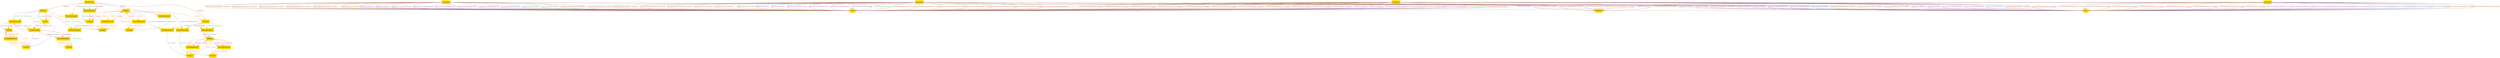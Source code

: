 digraph "graph" {
graph [fontsize=12]
node [fontsize=12]
edge [fontsize=12]
rankdir=TB;
"N25" -> "N9" [uuid = "<AssignStatement, VariableReference0>", color = "#e41a1c", fontcolor = "#e41a1c", style = "solid", label = "$exprs", dir = "forward", weight = "1"]
"N32" -> "N27" [uuid = "<ReturnStatement0, NotExpr>", color = "#e41a1c", fontcolor = "#e41a1c", style = "solid", label = "$exprs", dir = "forward", weight = "1"]
"N29" -> "N28" [uuid = "<ReturnStatement1, AndExpr>", color = "#e41a1c", fontcolor = "#e41a1c", style = "solid", label = "$exprs", dir = "forward", weight = "1"]
"N34" -> "N21" [uuid = "<ReturnStatement2, CallExpr0>", color = "#e41a1c", fontcolor = "#e41a1c", style = "solid", label = "$exprs", dir = "forward", weight = "1"]
"N35" -> "N30" [uuid = "<MainFunction, Function0>", color = "#a65628", fontcolor = "#a65628", style = "solid", label = "$functions", dir = "forward", weight = "1"]
"N35" -> "N33" [uuid = "<MainFunction, Function1>", color = "#a65628", fontcolor = "#a65628", style = "solid", label = "$functions", dir = "forward", weight = "1"]
"N28" -> "N17" [uuid = "<AndExpr, Variable1>", color = "#ff7f00", fontcolor = "#ff7f00", style = "solid", label = "$reads", dir = "forward", weight = "1"]
"N28" -> "N15" [uuid = "<AndExpr, Variable3>", color = "#ff7f00", fontcolor = "#ff7f00", style = "solid", label = "$reads", dir = "forward", weight = "1"]
"N21" -> "N13" [uuid = "<CallExpr0, Variable0>", color = "#ff7f00", fontcolor = "#ff7f00", style = "solid", label = "$reads", dir = "forward", weight = "1"]
"N21" -> "N11" [uuid = "<CallExpr0, Variable2>", color = "#ff7f00", fontcolor = "#ff7f00", style = "solid", label = "$reads", dir = "forward", weight = "1"]
"N31" -> "N13" [uuid = "<CallExpr1, Variable0>", color = "#ff7f00", fontcolor = "#ff7f00", style = "solid", label = "$reads", dir = "forward", weight = "1"]
"N31" -> "N11" [uuid = "<CallExpr1, Variable2>", color = "#ff7f00", fontcolor = "#ff7f00", style = "solid", label = "$reads", dir = "forward", weight = "1"]
"N27" -> "N10" [uuid = "<NotExpr, Variable5>", color = "#ff7f00", fontcolor = "#ff7f00", style = "solid", label = "$reads", dir = "forward", weight = "1"]
"N9" -> "N7" [uuid = "<VariableReference0, Variable4>", color = "#ff7f00", fontcolor = "#ff7f00", style = "solid", label = "$reads", dir = "forward", weight = "1"]
"N20" -> "N11" [uuid = "<VariableReference1, Variable2>", color = "#ff7f00", fontcolor = "#ff7f00", style = "solid", label = "$reads", dir = "forward", weight = "1"]
"N19" -> "N13" [uuid = "<VariableReference2, Variable0>", color = "#ff7f00", fontcolor = "#ff7f00", style = "solid", label = "$reads", dir = "forward", weight = "1"]
"N23" -> "N15" [uuid = "<VariableReference3, Variable3>", color = "#ff7f00", fontcolor = "#ff7f00", style = "solid", label = "$reads", dir = "forward", weight = "1"]
"N24" -> "N10" [uuid = "<VariableReference4, Variable5>", color = "#ff7f00", fontcolor = "#ff7f00", style = "solid", label = "$reads", dir = "forward", weight = "1"]
"N22" -> "N17" [uuid = "<VariableReference5, Variable1>", color = "#ff7f00", fontcolor = "#ff7f00", style = "solid", label = "$reads", dir = "forward", weight = "1"]
"N30" -> "N29" [uuid = "<Function0, ReturnStatement1>", color = "#4daf4a", fontcolor = "#4daf4a", style = "solid", label = "$statements", dir = "forward", weight = "1"]
"N33" -> "N25" [uuid = "<Function1, AssignStatement>", color = "#4daf4a", fontcolor = "#4daf4a", style = "solid", label = "$statements", dir = "forward", weight = "1"]
"N33" -> "N32" [uuid = "<Function1, ReturnStatement0>", color = "#4daf4a", fontcolor = "#4daf4a", style = "solid", label = "$statements", dir = "forward", weight = "1"]
"N33" -> "N26" [uuid = "<Function1, VarDecl>", color = "#4daf4a", fontcolor = "#4daf4a", style = "solid", label = "$statements", dir = "forward", weight = "1"]
"N35" -> "N34" [uuid = "<MainFunction, ReturnStatement2>", color = "#4daf4a", fontcolor = "#4daf4a", style = "solid", label = "$statements", dir = "forward", weight = "1"]
"N21" -> "N8" [uuid = "<CallExpr0, CallExpr1, FormalParameter0>", color = "#377eb8", fontcolor = "#377eb8", style = "solid", label = "actuals [CallExpr1]", dir = "forward", weight = "1"]
"N31" -> "N18" [uuid = "<CallExpr1, VariableReference1, FormalParameter3>", color = "#377eb8", fontcolor = "#377eb8", style = "solid", label = "actuals [VariableReference1]", dir = "forward", weight = "1"]
"N31" -> "N16" [uuid = "<CallExpr1, VariableReference2, FormalParameter1>", color = "#377eb8", fontcolor = "#377eb8", style = "solid", label = "actuals [VariableReference2]", dir = "forward", weight = "1"]
"N25" -> "N10" [uuid = "<AssignStatement, Variable5>", color = "#984ea3", fontcolor = "#984ea3", style = "solid", label = "assignedTo", dir = "forward", weight = "1"]
"N25" -> "N9" [uuid = "<AssignStatement, VariableReference0>", color = "#e41a1c", fontcolor = "#e41a1c", style = "solid", label = "assignedValue", dir = "forward", weight = "1"]
"N27" -> "N24" [uuid = "<NotExpr, VariableReference4>", color = "#a65628", fontcolor = "#a65628", style = "solid", label = "child", dir = "forward", weight = "1"]
"N28" -> "N23" [uuid = "<AndExpr, VariableReference3>", color = "#ff7f00", fontcolor = "#ff7f00", style = "solid", label = "children", dir = "forward", weight = "1"]
"N28" -> "N22" [uuid = "<AndExpr, VariableReference5>", color = "#ff7f00", fontcolor = "#ff7f00", style = "solid", label = "children", dir = "forward", weight = "1"]
"N31" -> "N21" [uuid = "<CallExpr0, CallExpr1>", color = "#ff7f00", fontcolor = "#ff7f00", style = "solid", label = "children", dir = "back", weight = "1"]
"N31" -> "N20" [uuid = "<CallExpr1, VariableReference1>", color = "#ff7f00", fontcolor = "#ff7f00", style = "solid", label = "children", dir = "forward", weight = "1"]
"N31" -> "N19" [uuid = "<CallExpr1, VariableReference2>", color = "#ff7f00", fontcolor = "#ff7f00", style = "solid", label = "children", dir = "forward", weight = "1"]
"N27" -> "N24" [uuid = "<NotExpr, VariableReference4>", color = "#ff7f00", fontcolor = "#ff7f00", style = "solid", label = "children", dir = "forward", weight = "1"]
"N8" -> "N7" [uuid = "<FormalParameter0, Variable4>", color = "#4daf4a", fontcolor = "#4daf4a", style = "solid", label = "declaredVar", dir = "forward", weight = "1"]
"N16" -> "N15" [uuid = "<FormalParameter1, Variable3>", color = "#4daf4a", fontcolor = "#4daf4a", style = "solid", label = "declaredVar", dir = "forward", weight = "1"]
"N12" -> "N11" [uuid = "<FormalParameter2, Variable2>", color = "#4daf4a", fontcolor = "#4daf4a", style = "solid", label = "declaredVar", dir = "forward", weight = "1"]
"N18" -> "N17" [uuid = "<FormalParameter3, Variable1>", color = "#4daf4a", fontcolor = "#4daf4a", style = "solid", label = "declaredVar", dir = "forward", weight = "1"]
"N14" -> "N13" [uuid = "<FormalParameter4, Variable0>", color = "#4daf4a", fontcolor = "#4daf4a", style = "solid", label = "declaredVar", dir = "forward", weight = "1"]
"N26" -> "N10" [uuid = "<VarDecl, Variable5>", color = "#377eb8", fontcolor = "#377eb8", style = "solid", label = "declaredVar", dir = "forward", weight = "1"]
"N6" -> "N2" [uuid = "<Execution0, AndExpr, False>", color = "#984ea3", fontcolor = "#984ea3", style = "solid", label = "exprValue [AndExpr]", dir = "forward", weight = "1"]
"N6" -> "N1" [uuid = "<Execution0, CallExpr0, True>", color = "#984ea3", fontcolor = "#984ea3", style = "solid", label = "exprValue [CallExpr0]", dir = "forward", weight = "1"]
"N6" -> "N2" [uuid = "<Execution0, CallExpr1, False>", color = "#984ea3", fontcolor = "#984ea3", style = "solid", label = "exprValue [CallExpr1]", dir = "forward", weight = "1"]
"N6" -> "N1" [uuid = "<Execution0, NotExpr, True>", color = "#984ea3", fontcolor = "#984ea3", style = "solid", label = "exprValue [NotExpr]", dir = "forward", weight = "1"]
"N6" -> "N2" [uuid = "<Execution0, VariableReference0, False>", color = "#984ea3", fontcolor = "#984ea3", style = "solid", label = "exprValue [VariableReference0]", dir = "forward", weight = "1"]
"N6" -> "N2" [uuid = "<Execution0, VariableReference1, False>", color = "#984ea3", fontcolor = "#984ea3", style = "solid", label = "exprValue [VariableReference1]", dir = "forward", weight = "1"]
"N6" -> "N2" [uuid = "<Execution0, VariableReference2, False>", color = "#984ea3", fontcolor = "#984ea3", style = "solid", label = "exprValue [VariableReference2]", dir = "forward", weight = "1"]
"N6" -> "N2" [uuid = "<Execution0, VariableReference3, False>", color = "#984ea3", fontcolor = "#984ea3", style = "solid", label = "exprValue [VariableReference3]", dir = "forward", weight = "1"]
"N6" -> "N2" [uuid = "<Execution0, VariableReference4, False>", color = "#984ea3", fontcolor = "#984ea3", style = "solid", label = "exprValue [VariableReference4]", dir = "forward", weight = "1"]
"N6" -> "N2" [uuid = "<Execution0, VariableReference5, False>", color = "#984ea3", fontcolor = "#984ea3", style = "solid", label = "exprValue [VariableReference5]", dir = "forward", weight = "1"]
"N5" -> "N2" [uuid = "<Execution1, AndExpr, False>", color = "#984ea3", fontcolor = "#984ea3", style = "solid", label = "exprValue [AndExpr]", dir = "forward", weight = "1"]
"N5" -> "N1" [uuid = "<Execution1, CallExpr0, True>", color = "#984ea3", fontcolor = "#984ea3", style = "solid", label = "exprValue [CallExpr0]", dir = "forward", weight = "1"]
"N5" -> "N2" [uuid = "<Execution1, CallExpr1, False>", color = "#984ea3", fontcolor = "#984ea3", style = "solid", label = "exprValue [CallExpr1]", dir = "forward", weight = "1"]
"N5" -> "N1" [uuid = "<Execution1, NotExpr, True>", color = "#984ea3", fontcolor = "#984ea3", style = "solid", label = "exprValue [NotExpr]", dir = "forward", weight = "1"]
"N5" -> "N2" [uuid = "<Execution1, VariableReference0, False>", color = "#984ea3", fontcolor = "#984ea3", style = "solid", label = "exprValue [VariableReference0]", dir = "forward", weight = "1"]
"N5" -> "N2" [uuid = "<Execution1, VariableReference1, False>", color = "#984ea3", fontcolor = "#984ea3", style = "solid", label = "exprValue [VariableReference1]", dir = "forward", weight = "1"]
"N5" -> "N1" [uuid = "<Execution1, VariableReference2, True>", color = "#984ea3", fontcolor = "#984ea3", style = "solid", label = "exprValue [VariableReference2]", dir = "forward", weight = "1"]
"N5" -> "N1" [uuid = "<Execution1, VariableReference3, True>", color = "#984ea3", fontcolor = "#984ea3", style = "solid", label = "exprValue [VariableReference3]", dir = "forward", weight = "1"]
"N5" -> "N2" [uuid = "<Execution1, VariableReference4, False>", color = "#984ea3", fontcolor = "#984ea3", style = "solid", label = "exprValue [VariableReference4]", dir = "forward", weight = "1"]
"N5" -> "N2" [uuid = "<Execution1, VariableReference5, False>", color = "#984ea3", fontcolor = "#984ea3", style = "solid", label = "exprValue [VariableReference5]", dir = "forward", weight = "1"]
"N4" -> "N2" [uuid = "<Execution2, AndExpr, False>", color = "#984ea3", fontcolor = "#984ea3", style = "solid", label = "exprValue [AndExpr]", dir = "forward", weight = "1"]
"N4" -> "N1" [uuid = "<Execution2, CallExpr0, True>", color = "#984ea3", fontcolor = "#984ea3", style = "solid", label = "exprValue [CallExpr0]", dir = "forward", weight = "1"]
"N4" -> "N2" [uuid = "<Execution2, CallExpr1, False>", color = "#984ea3", fontcolor = "#984ea3", style = "solid", label = "exprValue [CallExpr1]", dir = "forward", weight = "1"]
"N4" -> "N1" [uuid = "<Execution2, NotExpr, True>", color = "#984ea3", fontcolor = "#984ea3", style = "solid", label = "exprValue [NotExpr]", dir = "forward", weight = "1"]
"N4" -> "N2" [uuid = "<Execution2, VariableReference0, False>", color = "#984ea3", fontcolor = "#984ea3", style = "solid", label = "exprValue [VariableReference0]", dir = "forward", weight = "1"]
"N4" -> "N1" [uuid = "<Execution2, VariableReference1, True>", color = "#984ea3", fontcolor = "#984ea3", style = "solid", label = "exprValue [VariableReference1]", dir = "forward", weight = "1"]
"N4" -> "N2" [uuid = "<Execution2, VariableReference2, False>", color = "#984ea3", fontcolor = "#984ea3", style = "solid", label = "exprValue [VariableReference2]", dir = "forward", weight = "1"]
"N4" -> "N2" [uuid = "<Execution2, VariableReference3, False>", color = "#984ea3", fontcolor = "#984ea3", style = "solid", label = "exprValue [VariableReference3]", dir = "forward", weight = "1"]
"N4" -> "N2" [uuid = "<Execution2, VariableReference4, False>", color = "#984ea3", fontcolor = "#984ea3", style = "solid", label = "exprValue [VariableReference4]", dir = "forward", weight = "1"]
"N4" -> "N1" [uuid = "<Execution2, VariableReference5, True>", color = "#984ea3", fontcolor = "#984ea3", style = "solid", label = "exprValue [VariableReference5]", dir = "forward", weight = "1"]
"N3" -> "N1" [uuid = "<Execution3, AndExpr, True>", color = "#984ea3", fontcolor = "#984ea3", style = "solid", label = "exprValue [AndExpr]", dir = "forward", weight = "1"]
"N3" -> "N2" [uuid = "<Execution3, CallExpr0, False>", color = "#984ea3", fontcolor = "#984ea3", style = "solid", label = "exprValue [CallExpr0]", dir = "forward", weight = "1"]
"N3" -> "N1" [uuid = "<Execution3, CallExpr1, True>", color = "#984ea3", fontcolor = "#984ea3", style = "solid", label = "exprValue [CallExpr1]", dir = "forward", weight = "1"]
"N3" -> "N2" [uuid = "<Execution3, NotExpr, False>", color = "#984ea3", fontcolor = "#984ea3", style = "solid", label = "exprValue [NotExpr]", dir = "forward", weight = "1"]
"N3" -> "N1" [uuid = "<Execution3, VariableReference0, True>", color = "#984ea3", fontcolor = "#984ea3", style = "solid", label = "exprValue [VariableReference0]", dir = "forward", weight = "1"]
"N3" -> "N1" [uuid = "<Execution3, VariableReference1, True>", color = "#984ea3", fontcolor = "#984ea3", style = "solid", label = "exprValue [VariableReference1]", dir = "forward", weight = "1"]
"N3" -> "N1" [uuid = "<Execution3, VariableReference2, True>", color = "#984ea3", fontcolor = "#984ea3", style = "solid", label = "exprValue [VariableReference2]", dir = "forward", weight = "1"]
"N3" -> "N1" [uuid = "<Execution3, VariableReference3, True>", color = "#984ea3", fontcolor = "#984ea3", style = "solid", label = "exprValue [VariableReference3]", dir = "forward", weight = "1"]
"N3" -> "N1" [uuid = "<Execution3, VariableReference4, True>", color = "#984ea3", fontcolor = "#984ea3", style = "solid", label = "exprValue [VariableReference4]", dir = "forward", weight = "1"]
"N3" -> "N1" [uuid = "<Execution3, VariableReference5, True>", color = "#984ea3", fontcolor = "#984ea3", style = "solid", label = "exprValue [VariableReference5]", dir = "forward", weight = "1"]
"N30" -> "N29" [uuid = "<Function0, ReturnStatement1>", color = "#e41a1c", fontcolor = "#e41a1c", style = "solid", label = "firstStmt", dir = "forward", weight = "1"]
"N33" -> "N26" [uuid = "<Function1, VarDecl>", color = "#e41a1c", fontcolor = "#e41a1c", style = "solid", label = "firstStmt", dir = "forward", weight = "1"]
"N35" -> "N34" [uuid = "<MainFunction, ReturnStatement2>", color = "#e41a1c", fontcolor = "#e41a1c", style = "solid", label = "firstStmt", dir = "forward", weight = "1"]
"N30" -> "N16" [uuid = "<Function0, FormalParameter1>", color = "#a65628", fontcolor = "#a65628", style = "solid", label = "formals", dir = "forward", weight = "1"]
"N30" -> "N18" [uuid = "<Function0, FormalParameter3>", color = "#a65628", fontcolor = "#a65628", style = "solid", label = "formals", dir = "forward", weight = "1"]
"N33" -> "N8" [uuid = "<Function1, FormalParameter0>", color = "#a65628", fontcolor = "#a65628", style = "solid", label = "formals", dir = "forward", weight = "1"]
"N35" -> "N12" [uuid = "<MainFunction, FormalParameter2>", color = "#a65628", fontcolor = "#a65628", style = "solid", label = "formals", dir = "forward", weight = "1"]
"N35" -> "N14" [uuid = "<MainFunction, FormalParameter4>", color = "#a65628", fontcolor = "#a65628", style = "solid", label = "formals", dir = "forward", weight = "1"]
"N33" -> "N21" [uuid = "<CallExpr0, Function1>", color = "#ff7f00", fontcolor = "#ff7f00", style = "solid", label = "function", dir = "back", weight = "1"]
"N31" -> "N30" [uuid = "<CallExpr1, Function0>", color = "#ff7f00", fontcolor = "#ff7f00", style = "solid", label = "function", dir = "forward", weight = "1"]
"N6" -> "N2" [uuid = "<Execution0, FormalParameter2, False>", color = "#4daf4a", fontcolor = "#4daf4a", style = "solid", label = "inputs [FormalParameter2]", dir = "forward", weight = "1"]
"N6" -> "N2" [uuid = "<Execution0, FormalParameter4, False>", color = "#4daf4a", fontcolor = "#4daf4a", style = "solid", label = "inputs [FormalParameter4]", dir = "forward", weight = "1"]
"N5" -> "N2" [uuid = "<Execution1, FormalParameter2, False>", color = "#4daf4a", fontcolor = "#4daf4a", style = "solid", label = "inputs [FormalParameter2]", dir = "forward", weight = "1"]
"N4" -> "N2" [uuid = "<Execution2, FormalParameter4, False>", color = "#4daf4a", fontcolor = "#4daf4a", style = "solid", label = "inputs [FormalParameter4]", dir = "forward", weight = "1"]
"N5" -> "N1" [uuid = "<Execution1, FormalParameter4, True>", color = "#377eb8", fontcolor = "#377eb8", style = "solid", label = "inputs [FormalParameter4]", dir = "forward", weight = "1"]
"N4" -> "N1" [uuid = "<Execution2, FormalParameter2, True>", color = "#377eb8", fontcolor = "#377eb8", style = "solid", label = "inputs [FormalParameter2]", dir = "forward", weight = "1"]
"N3" -> "N1" [uuid = "<Execution3, FormalParameter2, True>", color = "#377eb8", fontcolor = "#377eb8", style = "solid", label = "inputs [FormalParameter2]", dir = "forward", weight = "1"]
"N3" -> "N1" [uuid = "<Execution3, FormalParameter4, True>", color = "#377eb8", fontcolor = "#377eb8", style = "solid", label = "inputs [FormalParameter4]", dir = "forward", weight = "1"]
"N28" -> "N22" [uuid = "<AndExpr, VariableReference5>", color = "#984ea3", fontcolor = "#984ea3", style = "solid", label = "leftChild", dir = "forward", weight = "1"]
"N31" -> "N21" [uuid = "<CallExpr1, CallExpr0>", color = "#e41a1c", fontcolor = "#e41a1c", style = "solid", label = "parent", dir = "forward", weight = "1"]
"N31" -> "N20" [uuid = "<VariableReference1, CallExpr1>", color = "#e41a1c", fontcolor = "#e41a1c", style = "solid", label = "parent", dir = "back", weight = "1"]
"N31" -> "N19" [uuid = "<VariableReference2, CallExpr1>", color = "#e41a1c", fontcolor = "#e41a1c", style = "solid", label = "parent", dir = "back", weight = "1"]
"N28" -> "N23" [uuid = "<VariableReference3, AndExpr>", color = "#e41a1c", fontcolor = "#e41a1c", style = "solid", label = "parent", dir = "back", weight = "1"]
"N27" -> "N24" [uuid = "<VariableReference4, NotExpr>", color = "#e41a1c", fontcolor = "#e41a1c", style = "solid", label = "parent", dir = "back", weight = "1"]
"N28" -> "N22" [uuid = "<VariableReference5, AndExpr>", color = "#e41a1c", fontcolor = "#e41a1c", style = "solid", label = "parent", dir = "back", weight = "1"]
"N26" -> "N25" [uuid = "<AssignStatement, VarDecl>", color = "#a65628", fontcolor = "#a65628", style = "solid", label = "predecessor", dir = "back", weight = "1"]
"N32" -> "N25" [uuid = "<ReturnStatement0, AssignStatement>", color = "#a65628", fontcolor = "#a65628", style = "solid", label = "predecessor", dir = "forward", weight = "1"]
"N9" -> "N7" [uuid = "<VariableReference0, Variable4>", color = "#ff7f00", fontcolor = "#ff7f00", style = "solid", label = "referredVar", dir = "forward", weight = "1"]
"N20" -> "N11" [uuid = "<VariableReference1, Variable2>", color = "#ff7f00", fontcolor = "#ff7f00", style = "solid", label = "referredVar", dir = "forward", weight = "1"]
"N19" -> "N13" [uuid = "<VariableReference2, Variable0>", color = "#ff7f00", fontcolor = "#ff7f00", style = "solid", label = "referredVar", dir = "forward", weight = "1"]
"N23" -> "N15" [uuid = "<VariableReference3, Variable3>", color = "#ff7f00", fontcolor = "#ff7f00", style = "solid", label = "referredVar", dir = "forward", weight = "1"]
"N24" -> "N10" [uuid = "<VariableReference4, Variable5>", color = "#ff7f00", fontcolor = "#ff7f00", style = "solid", label = "referredVar", dir = "forward", weight = "1"]
"N22" -> "N17" [uuid = "<VariableReference5, Variable1>", color = "#ff7f00", fontcolor = "#ff7f00", style = "solid", label = "referredVar", dir = "forward", weight = "1"]
"N30" -> "N29" [uuid = "<Function0, ReturnStatement1>", color = "#4daf4a", fontcolor = "#4daf4a", style = "solid", label = "returnStmt", dir = "forward", weight = "1"]
"N33" -> "N32" [uuid = "<Function1, ReturnStatement0>", color = "#4daf4a", fontcolor = "#4daf4a", style = "solid", label = "returnStmt", dir = "forward", weight = "1"]
"N35" -> "N34" [uuid = "<MainFunction, ReturnStatement2>", color = "#4daf4a", fontcolor = "#4daf4a", style = "solid", label = "returnStmt", dir = "forward", weight = "1"]
"N32" -> "N27" [uuid = "<ReturnStatement0, NotExpr>", color = "#377eb8", fontcolor = "#377eb8", style = "solid", label = "returnValue", dir = "forward", weight = "1"]
"N29" -> "N28" [uuid = "<ReturnStatement1, AndExpr>", color = "#377eb8", fontcolor = "#377eb8", style = "solid", label = "returnValue", dir = "forward", weight = "1"]
"N34" -> "N21" [uuid = "<ReturnStatement2, CallExpr0>", color = "#377eb8", fontcolor = "#377eb8", style = "solid", label = "returnValue", dir = "forward", weight = "1"]
"N28" -> "N23" [uuid = "<AndExpr, VariableReference3>", color = "#984ea3", fontcolor = "#984ea3", style = "solid", label = "rightChild", dir = "forward", weight = "1"]
"N32" -> "N25" [uuid = "<AssignStatement, ReturnStatement0>", color = "#e41a1c", fontcolor = "#e41a1c", style = "solid", label = "successor", dir = "back", weight = "1"]
"N26" -> "N25" [uuid = "<VarDecl, AssignStatement>", color = "#e41a1c", fontcolor = "#e41a1c", style = "solid", label = "successor", dir = "forward", weight = "1"]
"N6" -> "N2" [uuid = "<Execution0, AssignStatement, Variable4, False>", color = "#a65628", fontcolor = "#a65628", style = "solid", label = "varValue [AssignStatement, Variable4]", dir = "forward", weight = "1"]
"N6" -> "N0" [uuid = "<Execution0, AssignStatement, Variable5, Undefined>", color = "#a65628", fontcolor = "#a65628", style = "solid", label = "varValue [AssignStatement, Variable5]", dir = "forward", weight = "1"]
"N6" -> "N2" [uuid = "<Execution0, ReturnStatement0, Variable4, False>", color = "#a65628", fontcolor = "#a65628", style = "solid", label = "varValue [ReturnStatement0, Variable4]", dir = "forward", weight = "1"]
"N6" -> "N2" [uuid = "<Execution0, ReturnStatement0, Variable5, False>", color = "#a65628", fontcolor = "#a65628", style = "solid", label = "varValue [ReturnStatement0, Variable5]", dir = "forward", weight = "1"]
"N6" -> "N1" [uuid = "<Execution0, ReturnStatement1, Variable0, True>", color = "#a65628", fontcolor = "#a65628", style = "solid", label = "varValue [ReturnStatement1, Variable0]", dir = "forward", weight = "1"]
"N6" -> "N2" [uuid = "<Execution0, ReturnStatement1, Variable1, False>", color = "#a65628", fontcolor = "#a65628", style = "solid", label = "varValue [ReturnStatement1, Variable1]", dir = "forward", weight = "1"]
"N6" -> "N2" [uuid = "<Execution0, ReturnStatement1, Variable3, False>", color = "#a65628", fontcolor = "#a65628", style = "solid", label = "varValue [ReturnStatement1, Variable3]", dir = "forward", weight = "1"]
"N6" -> "N2" [uuid = "<Execution0, ReturnStatement2, Variable0, False>", color = "#a65628", fontcolor = "#a65628", style = "solid", label = "varValue [ReturnStatement2, Variable0]", dir = "forward", weight = "1"]
"N6" -> "N2" [uuid = "<Execution0, ReturnStatement2, Variable2, False>", color = "#a65628", fontcolor = "#a65628", style = "solid", label = "varValue [ReturnStatement2, Variable2]", dir = "forward", weight = "1"]
"N6" -> "N2" [uuid = "<Execution0, VarDecl, Variable4, False>", color = "#a65628", fontcolor = "#a65628", style = "solid", label = "varValue [VarDecl, Variable4]", dir = "forward", weight = "1"]
"N5" -> "N2" [uuid = "<Execution1, AssignStatement, Variable1, False>", color = "#a65628", fontcolor = "#a65628", style = "solid", label = "varValue [AssignStatement, Variable1]", dir = "forward", weight = "1"]
"N5" -> "N2" [uuid = "<Execution1, AssignStatement, Variable2, False>", color = "#a65628", fontcolor = "#a65628", style = "solid", label = "varValue [AssignStatement, Variable2]", dir = "forward", weight = "1"]
"N5" -> "N2" [uuid = "<Execution1, AssignStatement, Variable4, False>", color = "#a65628", fontcolor = "#a65628", style = "solid", label = "varValue [AssignStatement, Variable4]", dir = "forward", weight = "1"]
"N5" -> "N0" [uuid = "<Execution1, AssignStatement, Variable5, Undefined>", color = "#a65628", fontcolor = "#a65628", style = "solid", label = "varValue [AssignStatement, Variable5]", dir = "forward", weight = "1"]
"N5" -> "N2" [uuid = "<Execution1, ReturnStatement0, Variable1, False>", color = "#a65628", fontcolor = "#a65628", style = "solid", label = "varValue [ReturnStatement0, Variable1]", dir = "forward", weight = "1"]
"N5" -> "N2" [uuid = "<Execution1, ReturnStatement0, Variable2, False>", color = "#a65628", fontcolor = "#a65628", style = "solid", label = "varValue [ReturnStatement0, Variable2]", dir = "forward", weight = "1"]
"N5" -> "N2" [uuid = "<Execution1, ReturnStatement0, Variable4, False>", color = "#a65628", fontcolor = "#a65628", style = "solid", label = "varValue [ReturnStatement0, Variable4]", dir = "forward", weight = "1"]
"N5" -> "N2" [uuid = "<Execution1, ReturnStatement0, Variable5, False>", color = "#a65628", fontcolor = "#a65628", style = "solid", label = "varValue [ReturnStatement0, Variable5]", dir = "forward", weight = "1"]
"N5" -> "N1" [uuid = "<Execution1, ReturnStatement1, Variable0, True>", color = "#a65628", fontcolor = "#a65628", style = "solid", label = "varValue [ReturnStatement1, Variable0]", dir = "forward", weight = "1"]
"N5" -> "N2" [uuid = "<Execution1, ReturnStatement1, Variable1, False>", color = "#a65628", fontcolor = "#a65628", style = "solid", label = "varValue [ReturnStatement1, Variable1]", dir = "forward", weight = "1"]
"N5" -> "N1" [uuid = "<Execution1, ReturnStatement1, Variable3, True>", color = "#a65628", fontcolor = "#a65628", style = "solid", label = "varValue [ReturnStatement1, Variable3]", dir = "forward", weight = "1"]
"N5" -> "N1" [uuid = "<Execution1, ReturnStatement2, Variable0, True>", color = "#a65628", fontcolor = "#a65628", style = "solid", label = "varValue [ReturnStatement2, Variable0]", dir = "forward", weight = "1"]
"N5" -> "N2" [uuid = "<Execution1, ReturnStatement2, Variable2, False>", color = "#a65628", fontcolor = "#a65628", style = "solid", label = "varValue [ReturnStatement2, Variable2]", dir = "forward", weight = "1"]
"N5" -> "N2" [uuid = "<Execution1, VarDecl, Variable1, False>", color = "#a65628", fontcolor = "#a65628", style = "solid", label = "varValue [VarDecl, Variable1]", dir = "forward", weight = "1"]
"N5" -> "N2" [uuid = "<Execution1, VarDecl, Variable2, False>", color = "#a65628", fontcolor = "#a65628", style = "solid", label = "varValue [VarDecl, Variable2]", dir = "forward", weight = "1"]
"N5" -> "N2" [uuid = "<Execution1, VarDecl, Variable4, False>", color = "#a65628", fontcolor = "#a65628", style = "solid", label = "varValue [VarDecl, Variable4]", dir = "forward", weight = "1"]
"N4" -> "N2" [uuid = "<Execution2, AssignStatement, Variable1, False>", color = "#a65628", fontcolor = "#a65628", style = "solid", label = "varValue [AssignStatement, Variable1]", dir = "forward", weight = "1"]
"N4" -> "N2" [uuid = "<Execution2, AssignStatement, Variable2, False>", color = "#a65628", fontcolor = "#a65628", style = "solid", label = "varValue [AssignStatement, Variable2]", dir = "forward", weight = "1"]
"N4" -> "N2" [uuid = "<Execution2, AssignStatement, Variable4, False>", color = "#a65628", fontcolor = "#a65628", style = "solid", label = "varValue [AssignStatement, Variable4]", dir = "forward", weight = "1"]
"N4" -> "N0" [uuid = "<Execution2, AssignStatement, Variable5, Undefined>", color = "#a65628", fontcolor = "#a65628", style = "solid", label = "varValue [AssignStatement, Variable5]", dir = "forward", weight = "1"]
"N4" -> "N2" [uuid = "<Execution2, ReturnStatement0, Variable1, False>", color = "#a65628", fontcolor = "#a65628", style = "solid", label = "varValue [ReturnStatement0, Variable1]", dir = "forward", weight = "1"]
"N4" -> "N2" [uuid = "<Execution2, ReturnStatement0, Variable2, False>", color = "#a65628", fontcolor = "#a65628", style = "solid", label = "varValue [ReturnStatement0, Variable2]", dir = "forward", weight = "1"]
"N4" -> "N2" [uuid = "<Execution2, ReturnStatement0, Variable4, False>", color = "#a65628", fontcolor = "#a65628", style = "solid", label = "varValue [ReturnStatement0, Variable4]", dir = "forward", weight = "1"]
"N4" -> "N2" [uuid = "<Execution2, ReturnStatement0, Variable5, False>", color = "#a65628", fontcolor = "#a65628", style = "solid", label = "varValue [ReturnStatement0, Variable5]", dir = "forward", weight = "1"]
"N4" -> "N1" [uuid = "<Execution2, ReturnStatement1, Variable1, True>", color = "#a65628", fontcolor = "#a65628", style = "solid", label = "varValue [ReturnStatement1, Variable1]", dir = "forward", weight = "1"]
"N4" -> "N2" [uuid = "<Execution2, ReturnStatement1, Variable2, False>", color = "#a65628", fontcolor = "#a65628", style = "solid", label = "varValue [ReturnStatement1, Variable2]", dir = "forward", weight = "1"]
"N4" -> "N2" [uuid = "<Execution2, ReturnStatement1, Variable3, False>", color = "#a65628", fontcolor = "#a65628", style = "solid", label = "varValue [ReturnStatement1, Variable3]", dir = "forward", weight = "1"]
"N4" -> "N0" [uuid = "<Execution2, ReturnStatement1, Variable5, Undefined>", color = "#a65628", fontcolor = "#a65628", style = "solid", label = "varValue [ReturnStatement1, Variable5]", dir = "forward", weight = "1"]
"N4" -> "N2" [uuid = "<Execution2, ReturnStatement2, Variable0, False>", color = "#a65628", fontcolor = "#a65628", style = "solid", label = "varValue [ReturnStatement2, Variable0]", dir = "forward", weight = "1"]
"N4" -> "N1" [uuid = "<Execution2, ReturnStatement2, Variable2, True>", color = "#a65628", fontcolor = "#a65628", style = "solid", label = "varValue [ReturnStatement2, Variable2]", dir = "forward", weight = "1"]
"N4" -> "N2" [uuid = "<Execution2, VarDecl, Variable1, False>", color = "#a65628", fontcolor = "#a65628", style = "solid", label = "varValue [VarDecl, Variable1]", dir = "forward", weight = "1"]
"N4" -> "N2" [uuid = "<Execution2, VarDecl, Variable2, False>", color = "#a65628", fontcolor = "#a65628", style = "solid", label = "varValue [VarDecl, Variable2]", dir = "forward", weight = "1"]
"N4" -> "N2" [uuid = "<Execution2, VarDecl, Variable4, False>", color = "#a65628", fontcolor = "#a65628", style = "solid", label = "varValue [VarDecl, Variable4]", dir = "forward", weight = "1"]
"N3" -> "N1" [uuid = "<Execution3, AssignStatement, Variable4, True>", color = "#a65628", fontcolor = "#a65628", style = "solid", label = "varValue [AssignStatement, Variable4]", dir = "forward", weight = "1"]
"N3" -> "N0" [uuid = "<Execution3, AssignStatement, Variable5, Undefined>", color = "#a65628", fontcolor = "#a65628", style = "solid", label = "varValue [AssignStatement, Variable5]", dir = "forward", weight = "1"]
"N3" -> "N1" [uuid = "<Execution3, ReturnStatement0, Variable4, True>", color = "#a65628", fontcolor = "#a65628", style = "solid", label = "varValue [ReturnStatement0, Variable4]", dir = "forward", weight = "1"]
"N3" -> "N1" [uuid = "<Execution3, ReturnStatement0, Variable5, True>", color = "#a65628", fontcolor = "#a65628", style = "solid", label = "varValue [ReturnStatement0, Variable5]", dir = "forward", weight = "1"]
"N3" -> "N1" [uuid = "<Execution3, ReturnStatement1, Variable0, True>", color = "#a65628", fontcolor = "#a65628", style = "solid", label = "varValue [ReturnStatement1, Variable0]", dir = "forward", weight = "1"]
"N3" -> "N1" [uuid = "<Execution3, ReturnStatement1, Variable1, True>", color = "#a65628", fontcolor = "#a65628", style = "solid", label = "varValue [ReturnStatement1, Variable1]", dir = "forward", weight = "1"]
"N3" -> "N1" [uuid = "<Execution3, ReturnStatement1, Variable3, True>", color = "#a65628", fontcolor = "#a65628", style = "solid", label = "varValue [ReturnStatement1, Variable3]", dir = "forward", weight = "1"]
"N3" -> "N0" [uuid = "<Execution3, ReturnStatement1, Variable5, Undefined>", color = "#a65628", fontcolor = "#a65628", style = "solid", label = "varValue [ReturnStatement1, Variable5]", dir = "forward", weight = "1"]
"N3" -> "N1" [uuid = "<Execution3, ReturnStatement2, Variable0, True>", color = "#a65628", fontcolor = "#a65628", style = "solid", label = "varValue [ReturnStatement2, Variable0]", dir = "forward", weight = "1"]
"N3" -> "N1" [uuid = "<Execution3, ReturnStatement2, Variable2, True>", color = "#a65628", fontcolor = "#a65628", style = "solid", label = "varValue [ReturnStatement2, Variable2]", dir = "forward", weight = "1"]
"N3" -> "N1" [uuid = "<Execution3, VarDecl, Variable4, True>", color = "#a65628", fontcolor = "#a65628", style = "solid", label = "varValue [VarDecl, Variable4]", dir = "forward", weight = "1"]
"N0" [uuid="Undefined", label="Undefined", color="#ffd700", fontcolor = "#000000", shape = "box", style = "filled, solid"]
"N1" [uuid="True", label="True", color="#ffd700", fontcolor = "#000000", shape = "box", style = "filled, solid"]
"N2" [uuid="False", label="False", color="#ffd700", fontcolor = "#000000", shape = "box", style = "filled, solid"]
"N3" [uuid="Execution3", label="Execution3", color="#ffd700", fontcolor = "#000000", shape = "box", style = "filled, solid"]
"N4" [uuid="Execution2", label="Execution2", color="#ffd700", fontcolor = "#000000", shape = "box", style = "filled, solid"]
"N5" [uuid="Execution1", label="Execution1", color="#ffd700", fontcolor = "#000000", shape = "box", style = "filled, solid"]
"N6" [uuid="Execution0", label="Execution0", color="#ffd700", fontcolor = "#000000", shape = "box", style = "filled, solid"]
"N7" [uuid="Variable4", label="Variable4", color="#ffd700", fontcolor = "#000000", shape = "box", style = "filled, solid"]
"N8" [uuid="FormalParameter0", label="FormalParameter0", color="#ffd700", fontcolor = "#000000", shape = "box", style = "filled, solid"]
"N9" [uuid="VariableReference0", label="VariableReference0", color="#ffd700", fontcolor = "#000000", shape = "box", style = "filled, solid"]
"N10" [uuid="Variable5", label="Variable5", color="#ffd700", fontcolor = "#000000", shape = "box", style = "filled, solid"]
"N11" [uuid="Variable2", label="Variable2", color="#ffd700", fontcolor = "#000000", shape = "box", style = "filled, solid"]
"N12" [uuid="FormalParameter2", label="FormalParameter2", color="#ffd700", fontcolor = "#000000", shape = "box", style = "filled, solid"]
"N13" [uuid="Variable0", label="Variable0", color="#ffd700", fontcolor = "#000000", shape = "box", style = "filled, solid"]
"N14" [uuid="FormalParameter4", label="FormalParameter4", color="#ffd700", fontcolor = "#000000", shape = "box", style = "filled, solid"]
"N15" [uuid="Variable3", label="Variable3", color="#ffd700", fontcolor = "#000000", shape = "box", style = "filled, solid"]
"N16" [uuid="FormalParameter1", label="FormalParameter1", color="#ffd700", fontcolor = "#000000", shape = "box", style = "filled, solid"]
"N17" [uuid="Variable1", label="Variable1", color="#ffd700", fontcolor = "#000000", shape = "box", style = "filled, solid"]
"N18" [uuid="FormalParameter3", label="FormalParameter3", color="#ffd700", fontcolor = "#000000", shape = "box", style = "filled, solid"]
"N19" [uuid="VariableReference2", label="VariableReference2", color="#ffd700", fontcolor = "#000000", shape = "box", style = "filled, solid"]
"N20" [uuid="VariableReference1", label="VariableReference1", color="#ffd700", fontcolor = "#000000", shape = "box", style = "filled, solid"]
"N21" [uuid="CallExpr0", label="CallExpr0", color="#ffd700", fontcolor = "#000000", shape = "box", style = "filled, solid"]
"N22" [uuid="VariableReference5", label="VariableReference5", color="#ffd700", fontcolor = "#000000", shape = "box", style = "filled, solid"]
"N23" [uuid="VariableReference3", label="VariableReference3", color="#ffd700", fontcolor = "#000000", shape = "box", style = "filled, solid"]
"N24" [uuid="VariableReference4", label="VariableReference4", color="#ffd700", fontcolor = "#000000", shape = "box", style = "filled, solid"]
"N25" [uuid="AssignStatement", label="AssignStatement", color="#ffd700", fontcolor = "#000000", shape = "box", style = "filled, solid"]
"N26" [uuid="VarDecl", label="VarDecl", color="#ffd700", fontcolor = "#000000", shape = "box", style = "filled, solid"]
"N27" [uuid="NotExpr", label="NotExpr", color="#ffd700", fontcolor = "#000000", shape = "box", style = "filled, solid"]
"N28" [uuid="AndExpr", label="AndExpr", color="#ffd700", fontcolor = "#000000", shape = "box", style = "filled, solid"]
"N29" [uuid="ReturnStatement1", label="ReturnStatement1", color="#ffd700", fontcolor = "#000000", shape = "box", style = "filled, solid"]
"N30" [uuid="Function0", label="Function0", color="#ffd700", fontcolor = "#000000", shape = "box", style = "filled, solid"]
"N31" [uuid="CallExpr1", label="CallExpr1", color="#ffd700", fontcolor = "#000000", shape = "box", style = "filled, solid"]
"N32" [uuid="ReturnStatement0", label="ReturnStatement0", color="#ffd700", fontcolor = "#000000", shape = "box", style = "filled, solid"]
"N33" [uuid="Function1", label="Function1", color="#ffd700", fontcolor = "#000000", shape = "box", style = "filled, solid"]
"N34" [uuid="ReturnStatement2", label="ReturnStatement2", color="#ffd700", fontcolor = "#000000", shape = "box", style = "filled, solid"]
"N35" [uuid="MainFunction", label="MainFunction", color="#ffd700", fontcolor = "#000000", shape = "box", style = "filled, solid"]
}
